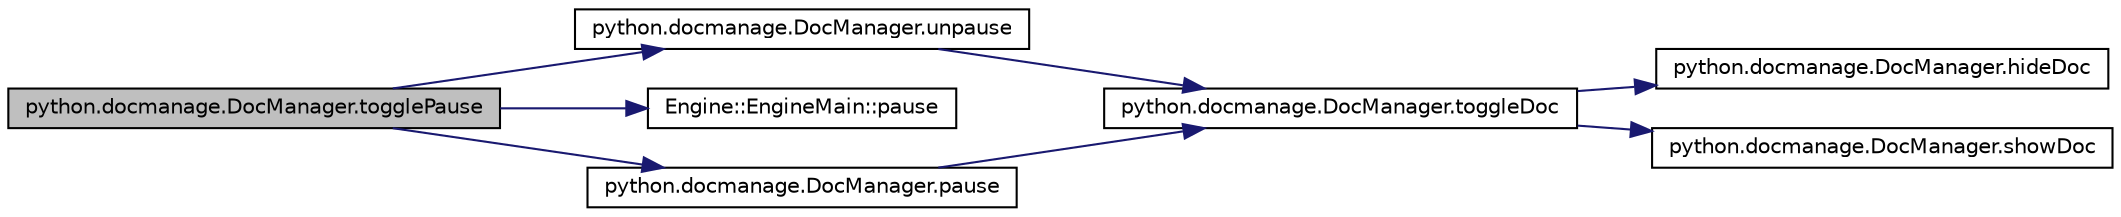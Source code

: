 digraph G
{
  edge [fontname="Helvetica",fontsize="10",labelfontname="Helvetica",labelfontsize="10"];
  node [fontname="Helvetica",fontsize="10",shape=record];
  rankdir="LR";
  Node1 [label="python.docmanage.DocManager.togglePause",height=0.2,width=0.4,color="black", fillcolor="grey75", style="filled" fontcolor="black"];
  Node1 -> Node2 [color="midnightblue",fontsize="10",style="solid",fontname="Helvetica"];
  Node2 [label="python.docmanage.DocManager.unpause",height=0.2,width=0.4,color="black", fillcolor="white", style="filled",URL="$classpython_1_1docmanage_1_1_doc_manager.html#acbb51b8524073a1bc758a851d162df1f"];
  Node2 -> Node3 [color="midnightblue",fontsize="10",style="solid",fontname="Helvetica"];
  Node3 [label="python.docmanage.DocManager.toggleDoc",height=0.2,width=0.4,color="black", fillcolor="white", style="filled",URL="$classpython_1_1docmanage_1_1_doc_manager.html#afbcabe820c31769900a4a1c1581bbb6a"];
  Node3 -> Node4 [color="midnightblue",fontsize="10",style="solid",fontname="Helvetica"];
  Node4 [label="python.docmanage.DocManager.hideDoc",height=0.2,width=0.4,color="black", fillcolor="white", style="filled",URL="$classpython_1_1docmanage_1_1_doc_manager.html#a846750936832a95f1526d3f51f3d3319"];
  Node3 -> Node5 [color="midnightblue",fontsize="10",style="solid",fontname="Helvetica"];
  Node5 [label="python.docmanage.DocManager.showDoc",height=0.2,width=0.4,color="black", fillcolor="white", style="filled",URL="$classpython_1_1docmanage_1_1_doc_manager.html#a82ba5a62e8ec92a8d4b065d72bb2f5b3"];
  Node1 -> Node6 [color="midnightblue",fontsize="10",style="solid",fontname="Helvetica"];
  Node6 [label="Engine::EngineMain::pause",height=0.2,width=0.4,color="black", fillcolor="white", style="filled",URL="$class_engine_1_1_engine_main.html#a634ca46f524b9dbd4cdd4c93b0dd3d1b"];
  Node1 -> Node7 [color="midnightblue",fontsize="10",style="solid",fontname="Helvetica"];
  Node7 [label="python.docmanage.DocManager.pause",height=0.2,width=0.4,color="black", fillcolor="white", style="filled",URL="$classpython_1_1docmanage_1_1_doc_manager.html#ab22c62870d2632e983832dd289de6344"];
  Node7 -> Node3 [color="midnightblue",fontsize="10",style="solid",fontname="Helvetica"];
}
